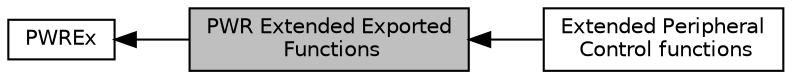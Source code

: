 digraph "PWR Extended Exported Functions"
{
  edge [fontname="Helvetica",fontsize="10",labelfontname="Helvetica",labelfontsize="10"];
  node [fontname="Helvetica",fontsize="10",shape=box];
  rankdir=LR;
  Node2 [label="PWREx",height=0.2,width=0.4,color="black", fillcolor="white", style="filled",URL="$group__PWREx.html",tooltip="PWR Extended HAL module driver."];
  Node1 [label="PWR Extended Exported\l Functions",height=0.2,width=0.4,color="black", fillcolor="grey75", style="filled", fontcolor="black",tooltip=" "];
  Node3 [label="Extended Peripheral\l Control functions",height=0.2,width=0.4,color="black", fillcolor="white", style="filled",URL="$group__PWREx__Exported__Functions__Group1.html",tooltip=" "];
  Node2->Node1 [shape=plaintext, dir="back", style="solid"];
  Node1->Node3 [shape=plaintext, dir="back", style="solid"];
}
